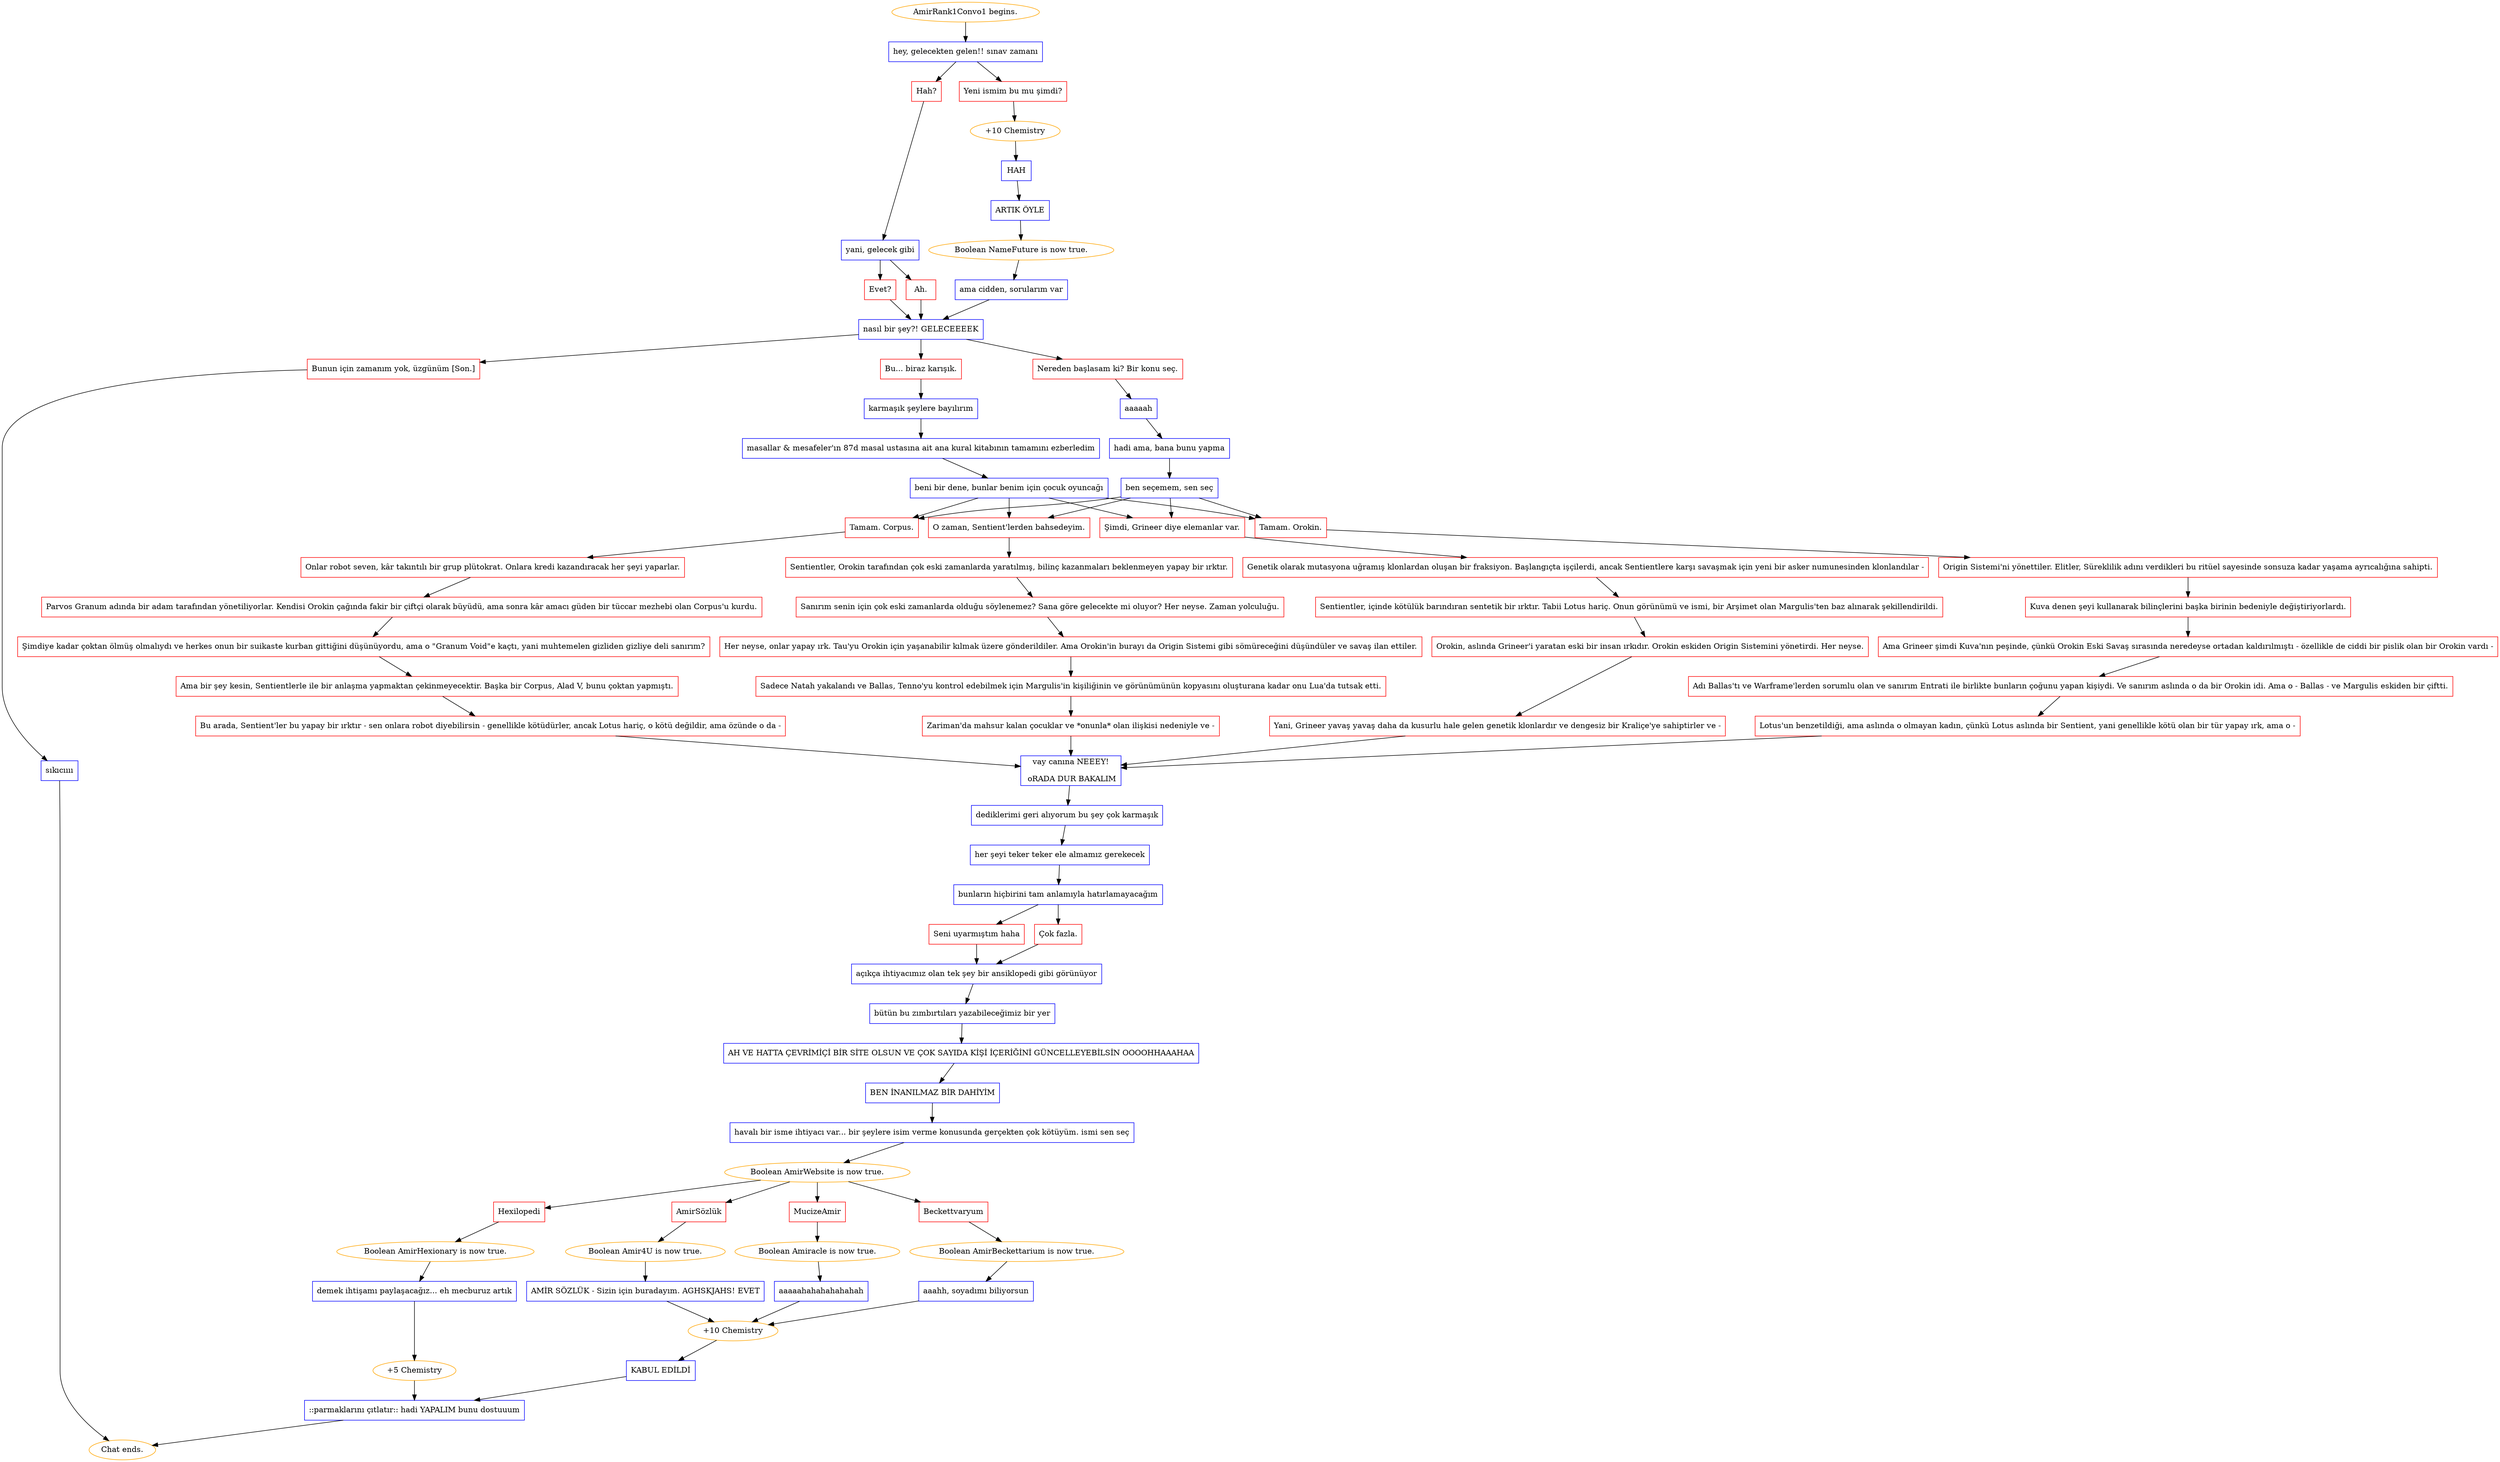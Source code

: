 digraph {
	"AmirRank1Convo1 begins." [color=orange];
		"AmirRank1Convo1 begins." -> j973454015;
	j973454015 [label="hey, gelecekten gelen!! sınav zamanı",shape=box,color=blue];
		j973454015 -> j3035088890;
		j973454015 -> j64175331;
	j3035088890 [label="Hah?",shape=box,color=red];
		j3035088890 -> j1218130560;
	j64175331 [label="Yeni ismim bu mu şimdi?",shape=box,color=red];
		j64175331 -> j1923674292;
	j1218130560 [label="yani, gelecek gibi",shape=box,color=blue];
		j1218130560 -> j2319415772;
		j1218130560 -> j3975002426;
	j1923674292 [label="+10 Chemistry",color=orange];
		j1923674292 -> j2920484243;
	j2319415772 [label="Ah.",shape=box,color=red];
		j2319415772 -> j1044466137;
	j3975002426 [label="Evet?",shape=box,color=red];
		j3975002426 -> j1044466137;
	j2920484243 [label="HAH",shape=box,color=blue];
		j2920484243 -> j759058637;
	j1044466137 [label="nasıl bir şey?! GELECEEEEK",shape=box,color=blue];
		j1044466137 -> j1645844572;
		j1044466137 -> j2343969182;
		j1044466137 -> j2778482511;
	j759058637 [label="ARTIK ÖYLE",shape=box,color=blue];
		j759058637 -> j133230551;
	j1645844572 [label="Nereden başlasam ki? Bir konu seç.",shape=box,color=red];
		j1645844572 -> j1862398826;
	j2343969182 [label="Bu... biraz karışık.",shape=box,color=red];
		j2343969182 -> j4117856940;
	j2778482511 [label="Bunun için zamanım yok, üzgünüm [Son.]",shape=box,color=red];
		j2778482511 -> j2209114974;
	j133230551 [label="Boolean NameFuture is now true.",color=orange];
		j133230551 -> j92878407;
	j1862398826 [label="aaaaah",shape=box,color=blue];
		j1862398826 -> j1997378261;
	j4117856940 [label="karmaşık şeylere bayılırım",shape=box,color=blue];
		j4117856940 -> j3317122181;
	j2209114974 [label="sıkıcıııı",shape=box,color=blue];
		j2209114974 -> "Chat ends.";
	j92878407 [label="ama cidden, sorularım var",shape=box,color=blue];
		j92878407 -> j1044466137;
	j1997378261 [label="hadi ama, bana bunu yapma",shape=box,color=blue];
		j1997378261 -> j3453044183;
	j3317122181 [label="masallar & mesafeler'ın 87d masal ustasına ait ana kural kitabının tamamını ezberledim",shape=box,color=blue];
		j3317122181 -> j2022385442;
	"Chat ends." [color=orange];
	j3453044183 [label="ben seçemem, sen seç",shape=box,color=blue];
		j3453044183 -> j1217991990;
		j3453044183 -> j2767566470;
		j3453044183 -> j822166796;
		j3453044183 -> j4252659680;
	j2022385442 [label="beni bir dene, bunlar benim için çocuk oyuncağı",shape=box,color=blue];
		j2022385442 -> j1217991990;
		j2022385442 -> j2767566470;
		j2022385442 -> j822166796;
		j2022385442 -> j4252659680;
	j1217991990 [label="Tamam. Orokin.",shape=box,color=red];
		j1217991990 -> j1755884105;
	j2767566470 [label="Tamam. Corpus.",shape=box,color=red];
		j2767566470 -> j950990755;
	j822166796 [label="Şimdi, Grineer diye elemanlar var.",shape=box,color=red];
		j822166796 -> j3525174252;
	j4252659680 [label="O zaman, Sentient'lerden bahsedeyim.",shape=box,color=red];
		j4252659680 -> j615604823;
	j1755884105 [label="Origin Sistemi'ni yönettiler. Elitler, Süreklilik adını verdikleri bu ritüel sayesinde sonsuza kadar yaşama ayrıcalığına sahipti.",shape=box,color=red];
		j1755884105 -> j907239183;
	j950990755 [label="Onlar robot seven, kâr takıntılı bir grup plütokrat. Onlara kredi kazandıracak her şeyi yaparlar.",shape=box,color=red];
		j950990755 -> j3968331851;
	j3525174252 [label="Genetik olarak mutasyona uğramış klonlardan oluşan bir fraksiyon. Başlangıçta işçilerdi, ancak Sentientlere karşı savaşmak için yeni bir asker numunesinden klonlandılar -",shape=box,color=red];
		j3525174252 -> j1640243444;
	j615604823 [label="Sentientler, Orokin tarafından çok eski zamanlarda yaratılmış, bilinç kazanmaları beklenmeyen yapay bir ırktır.",shape=box,color=red];
		j615604823 -> j3387254203;
	j907239183 [label="Kuva denen şeyi kullanarak bilinçlerini başka birinin bedeniyle değiştiriyorlardı.",shape=box,color=red];
		j907239183 -> j2757740470;
	j3968331851 [label="Parvos Granum adında bir adam tarafından yönetiliyorlar. Kendisi Orokin çağında fakir bir çiftçi olarak büyüdü, ama sonra kâr amacı güden bir tüccar mezhebi olan Corpus'u kurdu.",shape=box,color=red];
		j3968331851 -> j3612994875;
	j1640243444 [label="Sentientler, içinde kötülük barındıran sentetik bir ırktır. Tabii Lotus hariç. Onun görünümü ve ismi, bir Arşimet olan Margulis'ten baz alınarak şekillendirildi.",shape=box,color=red];
		j1640243444 -> j4245914182;
	j3387254203 [label="Sanırım senin için çok eski zamanlarda olduğu söylenemez? Sana göre gelecekte mi oluyor? Her neyse. Zaman yolculuğu.",shape=box,color=red];
		j3387254203 -> j3632444814;
	j2757740470 [label="Ama Grineer şimdi Kuva'nın peşinde, çünkü Orokin Eski Savaş sırasında neredeyse ortadan kaldırılmıştı - özellikle de ciddi bir pislik olan bir Orokin vardı -",shape=box,color=red];
		j2757740470 -> j152727329;
	j3612994875 [label="Şimdiye kadar çoktan ölmüş olmalıydı ve herkes onun bir suikaste kurban gittiğini düşünüyordu, ama o \"Granum Void\"e kaçtı, yani muhtemelen gizliden gizliye deli sanırım?",shape=box,color=red];
		j3612994875 -> j3320870583;
	j4245914182 [label="Orokin, aslında Grineer'i yaratan eski bir insan ırkıdır. Orokin eskiden Origin Sistemini yönetirdi. Her neyse.",shape=box,color=red];
		j4245914182 -> j305078018;
	j3632444814 [label="Her neyse, onlar yapay ırk. Tau'yu Orokin için yaşanabilir kılmak üzere gönderildiler. Ama Orokin'in burayı da Origin Sistemi gibi sömüreceğini düşündüler ve savaş ilan ettiler.",shape=box,color=red];
		j3632444814 -> j1786737286;
	j152727329 [label="Adı Ballas'tı ve Warframe'lerden sorumlu olan ve sanırım Entrati ile birlikte bunların çoğunu yapan kişiydi. Ve sanırım aslında o da bir Orokin idi. Ama o - Ballas - ve Margulis eskiden bir çiftti.",shape=box,color=red];
		j152727329 -> j204967482;
	j3320870583 [label="Ama bir şey kesin, Sentientlerle ile bir anlaşma yapmaktan çekinmeyecektir. Başka bir Corpus, Alad V, bunu çoktan yapmıştı.",shape=box,color=red];
		j3320870583 -> j2962450482;
	j305078018 [label="Yani, Grineer yavaş yavaş daha da kusurlu hale gelen genetik klonlardır ve dengesiz bir Kraliçe'ye sahiptirler ve -",shape=box,color=red];
		j305078018 -> j3678898611;
	j1786737286 [label="Sadece Natah yakalandı ve Ballas, Tenno'yu kontrol edebilmek için Margulis'in kişiliğinin ve görünümünün kopyasını oluşturana kadar onu Lua'da tutsak etti.",shape=box,color=red];
		j1786737286 -> j3098265539;
	j204967482 [label="Lotus'un benzetildiği, ama aslında o olmayan kadın, çünkü Lotus aslında bir Sentient, yani genellikle kötü olan bir tür yapay ırk, ama o -",shape=box,color=red];
		j204967482 -> j3678898611;
	j2962450482 [label="Bu arada, Sentient'ler bu yapay bir ırktır - sen onlara robot diyebilirsin - genellikle kötüdürler, ancak Lotus hariç, o kötü değildir, ama özünde o da -",shape=box,color=red];
		j2962450482 -> j3678898611;
	j3678898611 [label="vay canına NEEEY!
 oRADA DUR BAKALIM",shape=box,color=blue];
		j3678898611 -> j755719859;
	j3098265539 [label="Zariman'da mahsur kalan çocuklar ve *onunla* olan ilişkisi nedeniyle ve -",shape=box,color=red];
		j3098265539 -> j3678898611;
	j755719859 [label="dediklerimi geri alıyorum bu şey çok karmaşık",shape=box,color=blue];
		j755719859 -> j74631004;
	j74631004 [label="her şeyi teker teker ele almamız gerekecek",shape=box,color=blue];
		j74631004 -> j3190711574;
	j3190711574 [label="bunların hiçbirini tam anlamıyla hatırlamayacağım",shape=box,color=blue];
		j3190711574 -> j1835399346;
		j3190711574 -> j2020083744;
	j1835399346 [label="Seni uyarmıştım haha",shape=box,color=red];
		j1835399346 -> j3496625888;
	j2020083744 [label="Çok fazla.",shape=box,color=red];
		j2020083744 -> j3496625888;
	j3496625888 [label="açıkça ihtiyacımız olan tek şey bir ansiklopedi gibi görünüyor",shape=box,color=blue];
		j3496625888 -> j2237518025;
	j2237518025 [label="bütün bu zımbırtıları yazabileceğimiz bir yer",shape=box,color=blue];
		j2237518025 -> j1817822486;
	j1817822486 [label="AH VE HATTA ÇEVRİMİÇİ BİR SİTE OLSUN VE ÇOK SAYIDA KİŞİ İÇERİĞİNİ GÜNCELLEYEBİLSİN OOOOHHAAAHAA",shape=box,color=blue];
		j1817822486 -> j3768928490;
	j3768928490 [label="BEN İNANILMAZ BİR DAHİYİM",shape=box,color=blue];
		j3768928490 -> j509874293;
	j509874293 [label="havalı bir isme ihtiyacı var... bir şeylere isim verme konusunda gerçekten çok kötüyüm. ismi sen seç",shape=box,color=blue];
		j509874293 -> j2827662073;
	j2827662073 [label="Boolean AmirWebsite is now true.",color=orange];
		j2827662073 -> j2722349466;
		j2827662073 -> j2498696914;
		j2827662073 -> j2046739947;
		j2827662073 -> j1824083007;
	j2722349466 [label="Hexilopedi",shape=box,color=red];
		j2722349466 -> j320547529;
	j2498696914 [label="AmirSözlük",shape=box,color=red];
		j2498696914 -> j3631646043;
	j2046739947 [label="MucizeAmir",shape=box,color=red];
		j2046739947 -> j1510930053;
	j1824083007 [label="Beckettvaryum",shape=box,color=red];
		j1824083007 -> j2224587699;
	j320547529 [label="Boolean AmirHexionary is now true.",color=orange];
		j320547529 -> j165548017;
	j3631646043 [label="Boolean Amir4U is now true.",color=orange];
		j3631646043 -> j834655813;
	j1510930053 [label="Boolean Amiracle is now true.",color=orange];
		j1510930053 -> j2555898338;
	j2224587699 [label="Boolean AmirBeckettarium is now true.",color=orange];
		j2224587699 -> j2443999553;
	j165548017 [label="demek ihtişamı paylaşacağız... eh mecburuz artık",shape=box,color=blue];
		j165548017 -> j1614025760;
	j834655813 [label="AMİR SÖZLÜK - Sizin için buradayım. AGHSKJAHS! EVET",shape=box,color=blue];
		j834655813 -> j2199138111;
	j2555898338 [label="aaaaahahahahahahah",shape=box,color=blue];
		j2555898338 -> j2199138111;
	j2443999553 [label="aaahh, soyadımı biliyorsun",shape=box,color=blue];
		j2443999553 -> j2199138111;
	j1614025760 [label="+5 Chemistry",color=orange];
		j1614025760 -> j365929354;
	j2199138111 [label="+10 Chemistry",color=orange];
		j2199138111 -> j1694313269;
	j365929354 [label="::parmaklarını çıtlatır:: hadi YAPALIM bunu dostuuum",shape=box,color=blue];
		j365929354 -> "Chat ends.";
	j1694313269 [label="KABUL EDİLDİ",shape=box,color=blue];
		j1694313269 -> j365929354;
}